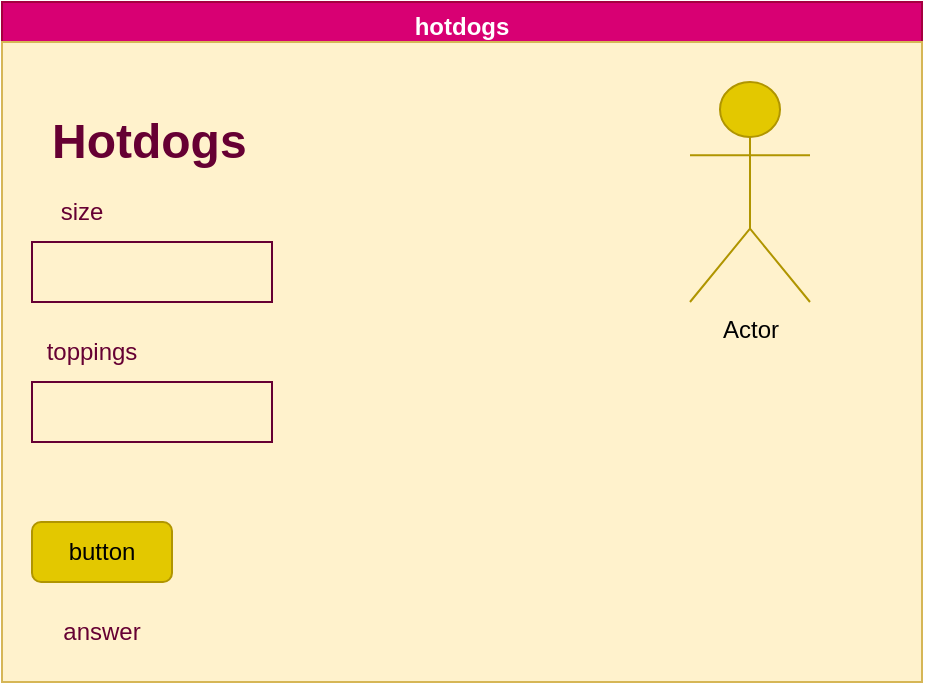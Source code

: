 <mxfile>
    <diagram id="-55225dTMH6KRCjdtvrq" name="Page-1">
        <mxGraphModel dx="520" dy="429" grid="1" gridSize="10" guides="1" tooltips="1" connect="1" arrows="1" fold="1" page="1" pageScale="1" pageWidth="827" pageHeight="1169" math="0" shadow="0">
            <root>
                <mxCell id="0"/>
                <mxCell id="1" parent="0"/>
                <mxCell id="2" value="hotdogs" style="swimlane;fillColor=#d80073;fontColor=#ffffff;strokeColor=#A50040;" parent="1" vertex="1">
                    <mxGeometry x="70" y="190" width="460" height="240" as="geometry"/>
                </mxCell>
                <mxCell id="3" value="" style="rounded=0;whiteSpace=wrap;html=1;fillColor=#fff2cc;strokeColor=#d6b656;" parent="1" vertex="1">
                    <mxGeometry x="70" y="210" width="460" height="320" as="geometry"/>
                </mxCell>
                <mxCell id="5" value="Actor" style="shape=umlActor;verticalLabelPosition=bottom;verticalAlign=top;html=1;outlineConnect=0;fillColor=#e3c800;fontColor=#000000;strokeColor=#B09500;" parent="1" vertex="1">
                    <mxGeometry x="414" y="230" width="60" height="110" as="geometry"/>
                </mxCell>
                <mxCell id="43" value="button" style="rounded=1;whiteSpace=wrap;html=1;fontColor=#000000;fillColor=#e3c800;strokeColor=#B09500;" parent="1" vertex="1">
                    <mxGeometry x="85" y="450" width="70" height="30" as="geometry"/>
                </mxCell>
                <mxCell id="44" value="answer" style="text;html=1;strokeColor=none;fillColor=none;align=center;verticalAlign=middle;whiteSpace=wrap;rounded=0;fontColor=#660033;" parent="1" vertex="1">
                    <mxGeometry x="90" y="490" width="60" height="30" as="geometry"/>
                </mxCell>
                <mxCell id="54" value="size" style="text;html=1;strokeColor=none;fillColor=none;align=center;verticalAlign=middle;whiteSpace=wrap;rounded=0;fontColor=#660033;" parent="1" vertex="1">
                    <mxGeometry x="80" y="280" width="60" height="30" as="geometry"/>
                </mxCell>
                <mxCell id="55" value="&lt;h1&gt;Hotdogs&lt;/h1&gt;" style="text;html=1;strokeColor=none;fillColor=none;spacing=5;spacingTop=-20;whiteSpace=wrap;overflow=hidden;rounded=0;fontColor=#660033;" parent="1" vertex="1">
                    <mxGeometry x="90" y="240" width="190" height="40" as="geometry"/>
                </mxCell>
                <mxCell id="56" value="" style="rounded=0;whiteSpace=wrap;html=1;fontColor=#660033;fillColor=none;strokeColor=#660033;" parent="1" vertex="1">
                    <mxGeometry x="85" y="310" width="120" height="30" as="geometry"/>
                </mxCell>
                <mxCell id="57" value="toppings" style="text;html=1;strokeColor=none;fillColor=none;align=center;verticalAlign=middle;whiteSpace=wrap;rounded=0;fontColor=#660033;" parent="1" vertex="1">
                    <mxGeometry x="85" y="350" width="60" height="30" as="geometry"/>
                </mxCell>
                <mxCell id="58" value="" style="rounded=0;whiteSpace=wrap;html=1;fontColor=#660033;strokeColor=#660033;fillColor=none;" parent="1" vertex="1">
                    <mxGeometry x="85" y="380" width="120" height="30" as="geometry"/>
                </mxCell>
            </root>
        </mxGraphModel>
    </diagram>
</mxfile>
